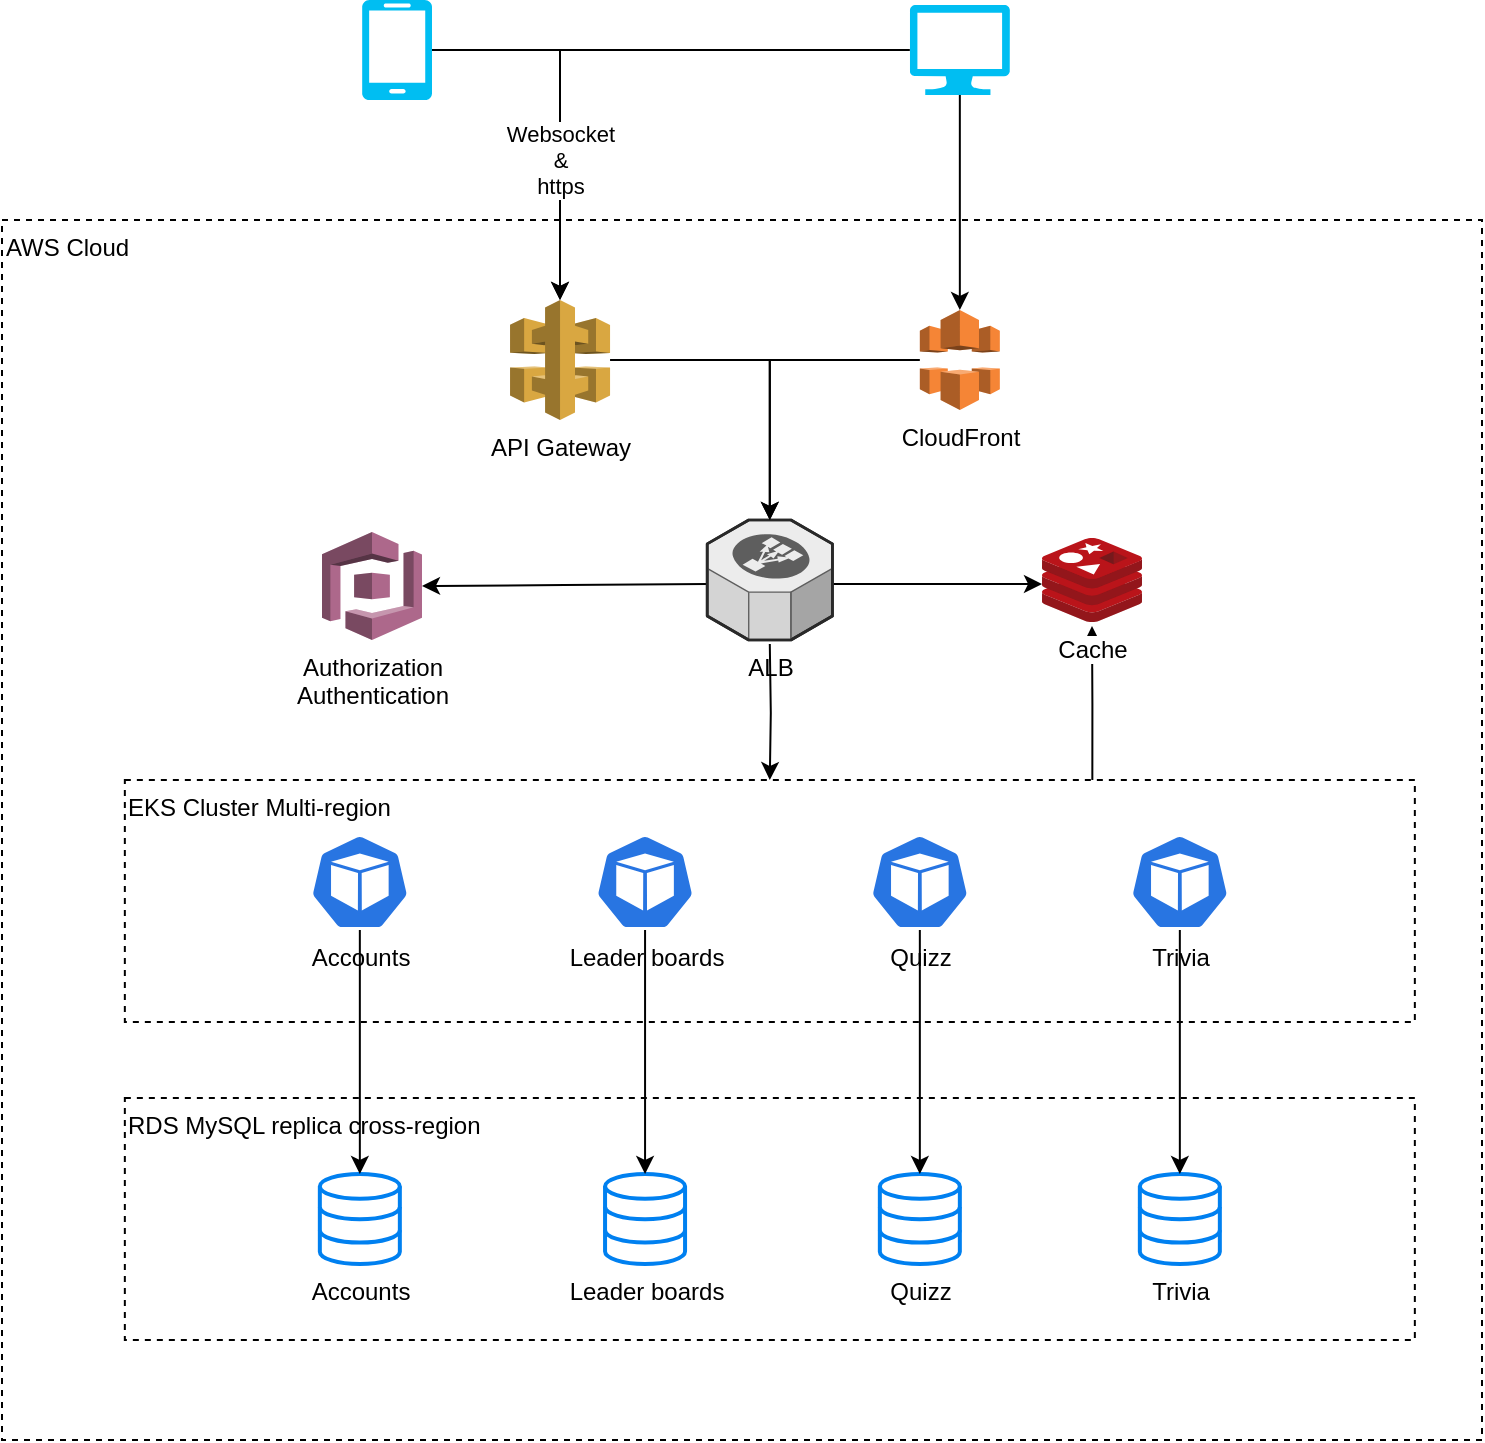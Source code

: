 <mxfile version="23.1.2" type="device">
  <diagram name="Page-1" id="_0LuUkFGUE584ZhlPqDk">
    <mxGraphModel dx="1274" dy="1706" grid="1" gridSize="10" guides="1" tooltips="1" connect="1" arrows="1" fold="1" page="1" pageScale="1" pageWidth="827" pageHeight="1169" math="0" shadow="0">
      <root>
        <mxCell id="0" />
        <mxCell id="1" parent="0" />
        <mxCell id="3Rabenk_TvTgjoeYO5HY-18" value="AWS Cloud" style="rounded=0;whiteSpace=wrap;html=1;dashed=1;align=left;verticalAlign=top;" vertex="1" parent="1">
          <mxGeometry x="60" y="310" width="740" height="610" as="geometry" />
        </mxCell>
        <mxCell id="3Rabenk_TvTgjoeYO5HY-36" style="edgeStyle=orthogonalEdgeStyle;rounded=0;orthogonalLoop=1;jettySize=auto;html=1;" edge="1" parent="1" source="3Rabenk_TvTgjoeYO5HY-2" target="3Rabenk_TvTgjoeYO5HY-23">
          <mxGeometry relative="1" as="geometry" />
        </mxCell>
        <mxCell id="3Rabenk_TvTgjoeYO5HY-2" value="" style="verticalLabelPosition=bottom;html=1;verticalAlign=top;align=center;strokeColor=none;fillColor=#00BEF2;shape=mxgraph.azure.mobile;pointerEvents=1;" vertex="1" parent="1">
          <mxGeometry x="240.0" y="200" width="35" height="50" as="geometry" />
        </mxCell>
        <mxCell id="3Rabenk_TvTgjoeYO5HY-15" value="" style="edgeStyle=orthogonalEdgeStyle;rounded=0;orthogonalLoop=1;jettySize=auto;html=1;" edge="1" parent="1" source="3Rabenk_TvTgjoeYO5HY-3" target="3Rabenk_TvTgjoeYO5HY-22">
          <mxGeometry x="-0.395" y="1" relative="1" as="geometry">
            <mxPoint x="443.92" y="340" as="targetPoint" />
            <mxPoint as="offset" />
          </mxGeometry>
        </mxCell>
        <mxCell id="3Rabenk_TvTgjoeYO5HY-35" value="&lt;div&gt;Websocket&lt;/div&gt;&lt;div&gt;&amp;amp;&lt;/div&gt;&lt;div&gt;https&lt;br&gt;&lt;/div&gt;" style="edgeStyle=orthogonalEdgeStyle;rounded=0;orthogonalLoop=1;jettySize=auto;html=1;" edge="1" parent="1" source="3Rabenk_TvTgjoeYO5HY-3" target="3Rabenk_TvTgjoeYO5HY-23">
          <mxGeometry x="0.533" relative="1" as="geometry">
            <mxPoint as="offset" />
          </mxGeometry>
        </mxCell>
        <mxCell id="3Rabenk_TvTgjoeYO5HY-3" value="" style="verticalLabelPosition=bottom;html=1;verticalAlign=top;align=center;strokeColor=none;fillColor=#00BEF2;shape=mxgraph.azure.computer;pointerEvents=1;" vertex="1" parent="1">
          <mxGeometry x="513.92" y="202.5" width="50" height="45" as="geometry" />
        </mxCell>
        <mxCell id="3Rabenk_TvTgjoeYO5HY-12" style="edgeStyle=orthogonalEdgeStyle;rounded=0;orthogonalLoop=1;jettySize=auto;html=1;" edge="1" parent="1" target="3Rabenk_TvTgjoeYO5HY-11">
          <mxGeometry relative="1" as="geometry">
            <mxPoint x="412.61" y="492" as="sourcePoint" />
            <mxPoint x="260" y="492" as="targetPoint" />
          </mxGeometry>
        </mxCell>
        <mxCell id="3Rabenk_TvTgjoeYO5HY-13" style="edgeStyle=orthogonalEdgeStyle;rounded=0;orthogonalLoop=1;jettySize=auto;html=1;" edge="1" parent="1" target="3Rabenk_TvTgjoeYO5HY-6">
          <mxGeometry relative="1" as="geometry">
            <mxPoint x="443.9" y="522" as="sourcePoint" />
          </mxGeometry>
        </mxCell>
        <mxCell id="3Rabenk_TvTgjoeYO5HY-21" style="edgeStyle=orthogonalEdgeStyle;rounded=0;orthogonalLoop=1;jettySize=auto;html=1;" edge="1" parent="1">
          <mxGeometry relative="1" as="geometry">
            <mxPoint x="475.22" y="492" as="sourcePoint" />
            <mxPoint x="580" y="492" as="targetPoint" />
          </mxGeometry>
        </mxCell>
        <mxCell id="3Rabenk_TvTgjoeYO5HY-4" value="ALB" style="verticalLabelPosition=bottom;html=1;verticalAlign=top;strokeWidth=1;align=center;outlineConnect=0;dashed=0;outlineConnect=0;shape=mxgraph.aws3d.elasticLoadBalancing;fillColor=#ECECEC;strokeColor=#5E5E5E;aspect=fixed;" vertex="1" parent="1">
          <mxGeometry x="412.61" y="460" width="62.61" height="60" as="geometry" />
        </mxCell>
        <mxCell id="3Rabenk_TvTgjoeYO5HY-20" style="edgeStyle=orthogonalEdgeStyle;rounded=0;orthogonalLoop=1;jettySize=auto;html=1;exitX=0.75;exitY=0;exitDx=0;exitDy=0;" edge="1" parent="1" source="3Rabenk_TvTgjoeYO5HY-6">
          <mxGeometry relative="1" as="geometry">
            <mxPoint x="605" y="513" as="targetPoint" />
          </mxGeometry>
        </mxCell>
        <mxCell id="3Rabenk_TvTgjoeYO5HY-6" value="EKS Cluster Multi-region" style="rounded=0;whiteSpace=wrap;html=1;dashed=1;align=left;verticalAlign=top;" vertex="1" parent="1">
          <mxGeometry x="121.42" y="590" width="645" height="121" as="geometry" />
        </mxCell>
        <mxCell id="3Rabenk_TvTgjoeYO5HY-7" value="Accounts" style="aspect=fixed;sketch=0;html=1;dashed=0;whitespace=wrap;fillColor=#2875E2;strokeColor=#ffffff;points=[[0.005,0.63,0],[0.1,0.2,0],[0.9,0.2,0],[0.5,0,0],[0.995,0.63,0],[0.72,0.99,0],[0.5,1,0],[0.28,0.99,0]];shape=mxgraph.kubernetes.icon2;prIcon=pod;labelPosition=center;verticalLabelPosition=bottom;align=center;verticalAlign=top;" vertex="1" parent="1">
          <mxGeometry x="213.92" y="617" width="50" height="48" as="geometry" />
        </mxCell>
        <mxCell id="3Rabenk_TvTgjoeYO5HY-8" value="Leader boards" style="aspect=fixed;sketch=0;html=1;dashed=0;whitespace=wrap;fillColor=#2875E2;strokeColor=#ffffff;points=[[0.005,0.63,0],[0.1,0.2,0],[0.9,0.2,0],[0.5,0,0],[0.995,0.63,0],[0.72,0.99,0],[0.5,1,0],[0.28,0.99,0]];shape=mxgraph.kubernetes.icon2;prIcon=pod;labelPosition=center;verticalLabelPosition=bottom;align=center;verticalAlign=top;" vertex="1" parent="1">
          <mxGeometry x="356.53" y="617" width="50" height="48" as="geometry" />
        </mxCell>
        <mxCell id="3Rabenk_TvTgjoeYO5HY-9" value="Quizz" style="aspect=fixed;sketch=0;html=1;dashed=0;whitespace=wrap;fillColor=#2875E2;strokeColor=#ffffff;points=[[0.005,0.63,0],[0.1,0.2,0],[0.9,0.2,0],[0.5,0,0],[0.995,0.63,0],[0.72,0.99,0],[0.5,1,0],[0.28,0.99,0]];shape=mxgraph.kubernetes.icon2;prIcon=pod;labelPosition=center;verticalLabelPosition=bottom;align=center;verticalAlign=top;" vertex="1" parent="1">
          <mxGeometry x="493.92" y="617" width="50" height="48" as="geometry" />
        </mxCell>
        <mxCell id="3Rabenk_TvTgjoeYO5HY-10" value="Trivia" style="aspect=fixed;sketch=0;html=1;dashed=0;whitespace=wrap;fillColor=#2875E2;strokeColor=#ffffff;points=[[0.005,0.63,0],[0.1,0.2,0],[0.9,0.2,0],[0.5,0,0],[0.995,0.63,0],[0.72,0.99,0],[0.5,1,0],[0.28,0.99,0]];shape=mxgraph.kubernetes.icon2;prIcon=pod;labelPosition=center;verticalLabelPosition=bottom;align=center;verticalAlign=top;" vertex="1" parent="1">
          <mxGeometry x="623.92" y="617" width="50" height="48" as="geometry" />
        </mxCell>
        <mxCell id="3Rabenk_TvTgjoeYO5HY-11" value="Authorization&lt;br&gt;Authentication" style="outlineConnect=0;dashed=0;verticalLabelPosition=bottom;verticalAlign=top;align=center;html=1;shape=mxgraph.aws3.cognito;fillColor=#AD688B;gradientColor=none;" vertex="1" parent="1">
          <mxGeometry x="220" y="466" width="50" height="54" as="geometry" />
        </mxCell>
        <mxCell id="3Rabenk_TvTgjoeYO5HY-19" value="Cache" style="image;sketch=0;aspect=fixed;html=1;points=[];align=center;fontSize=12;image=img/lib/mscae/Cache_Redis_Product.svg;" vertex="1" parent="1">
          <mxGeometry x="580" y="469" width="50" height="42" as="geometry" />
        </mxCell>
        <mxCell id="3Rabenk_TvTgjoeYO5HY-37" style="edgeStyle=orthogonalEdgeStyle;rounded=0;orthogonalLoop=1;jettySize=auto;html=1;" edge="1" parent="1" source="3Rabenk_TvTgjoeYO5HY-22" target="3Rabenk_TvTgjoeYO5HY-4">
          <mxGeometry relative="1" as="geometry" />
        </mxCell>
        <mxCell id="3Rabenk_TvTgjoeYO5HY-22" value="CloudFront" style="outlineConnect=0;dashed=0;verticalLabelPosition=bottom;verticalAlign=top;align=center;html=1;shape=mxgraph.aws3.cloudfront;fillColor=#F58536;gradientColor=none;" vertex="1" parent="1">
          <mxGeometry x="518.92" y="355" width="40" height="50" as="geometry" />
        </mxCell>
        <mxCell id="3Rabenk_TvTgjoeYO5HY-25" style="edgeStyle=orthogonalEdgeStyle;rounded=0;orthogonalLoop=1;jettySize=auto;html=1;" edge="1" parent="1" source="3Rabenk_TvTgjoeYO5HY-23" target="3Rabenk_TvTgjoeYO5HY-4">
          <mxGeometry relative="1" as="geometry" />
        </mxCell>
        <mxCell id="3Rabenk_TvTgjoeYO5HY-23" value="API Gateway" style="outlineConnect=0;dashed=0;verticalLabelPosition=bottom;verticalAlign=top;align=center;html=1;shape=mxgraph.aws3.api_gateway;fillColor=#D9A741;gradientColor=none;" vertex="1" parent="1">
          <mxGeometry x="314.03" y="350" width="50" height="60" as="geometry" />
        </mxCell>
        <mxCell id="3Rabenk_TvTgjoeYO5HY-26" value="RDS MySQL replica cross-region" style="rounded=0;whiteSpace=wrap;html=1;dashed=1;align=left;verticalAlign=top;" vertex="1" parent="1">
          <mxGeometry x="121.42" y="749" width="645" height="121" as="geometry" />
        </mxCell>
        <mxCell id="3Rabenk_TvTgjoeYO5HY-27" value="Accounts" style="html=1;verticalLabelPosition=bottom;align=center;labelBackgroundColor=#ffffff;verticalAlign=top;strokeWidth=2;strokeColor=#0080F0;shadow=0;dashed=0;shape=mxgraph.ios7.icons.data;" vertex="1" parent="1">
          <mxGeometry x="218.92" y="786.98" width="40" height="45.05" as="geometry" />
        </mxCell>
        <mxCell id="3Rabenk_TvTgjoeYO5HY-28" value="Leader boards" style="html=1;verticalLabelPosition=bottom;align=center;labelBackgroundColor=#ffffff;verticalAlign=top;strokeWidth=2;strokeColor=#0080F0;shadow=0;dashed=0;shape=mxgraph.ios7.icons.data;" vertex="1" parent="1">
          <mxGeometry x="361.53" y="786.97" width="40" height="45.05" as="geometry" />
        </mxCell>
        <mxCell id="3Rabenk_TvTgjoeYO5HY-29" style="edgeStyle=orthogonalEdgeStyle;rounded=0;orthogonalLoop=1;jettySize=auto;html=1;" edge="1" parent="1" source="3Rabenk_TvTgjoeYO5HY-7" target="3Rabenk_TvTgjoeYO5HY-27">
          <mxGeometry relative="1" as="geometry" />
        </mxCell>
        <mxCell id="3Rabenk_TvTgjoeYO5HY-30" style="edgeStyle=orthogonalEdgeStyle;rounded=0;orthogonalLoop=1;jettySize=auto;html=1;" edge="1" parent="1" source="3Rabenk_TvTgjoeYO5HY-8" target="3Rabenk_TvTgjoeYO5HY-28">
          <mxGeometry relative="1" as="geometry" />
        </mxCell>
        <mxCell id="3Rabenk_TvTgjoeYO5HY-31" value="Quizz" style="html=1;verticalLabelPosition=bottom;align=center;labelBackgroundColor=#ffffff;verticalAlign=top;strokeWidth=2;strokeColor=#0080F0;shadow=0;dashed=0;shape=mxgraph.ios7.icons.data;" vertex="1" parent="1">
          <mxGeometry x="498.92" y="786.98" width="40" height="45.05" as="geometry" />
        </mxCell>
        <mxCell id="3Rabenk_TvTgjoeYO5HY-32" value="Trivia" style="html=1;verticalLabelPosition=bottom;align=center;labelBackgroundColor=#ffffff;verticalAlign=top;strokeWidth=2;strokeColor=#0080F0;shadow=0;dashed=0;shape=mxgraph.ios7.icons.data;" vertex="1" parent="1">
          <mxGeometry x="628.92" y="786.98" width="40" height="45.05" as="geometry" />
        </mxCell>
        <mxCell id="3Rabenk_TvTgjoeYO5HY-34" style="edgeStyle=orthogonalEdgeStyle;rounded=0;orthogonalLoop=1;jettySize=auto;html=1;" edge="1" parent="1" source="3Rabenk_TvTgjoeYO5HY-10" target="3Rabenk_TvTgjoeYO5HY-32">
          <mxGeometry relative="1" as="geometry" />
        </mxCell>
        <mxCell id="3Rabenk_TvTgjoeYO5HY-33" style="edgeStyle=orthogonalEdgeStyle;rounded=0;orthogonalLoop=1;jettySize=auto;html=1;" edge="1" parent="1" source="3Rabenk_TvTgjoeYO5HY-9" target="3Rabenk_TvTgjoeYO5HY-31">
          <mxGeometry relative="1" as="geometry" />
        </mxCell>
      </root>
    </mxGraphModel>
  </diagram>
</mxfile>
